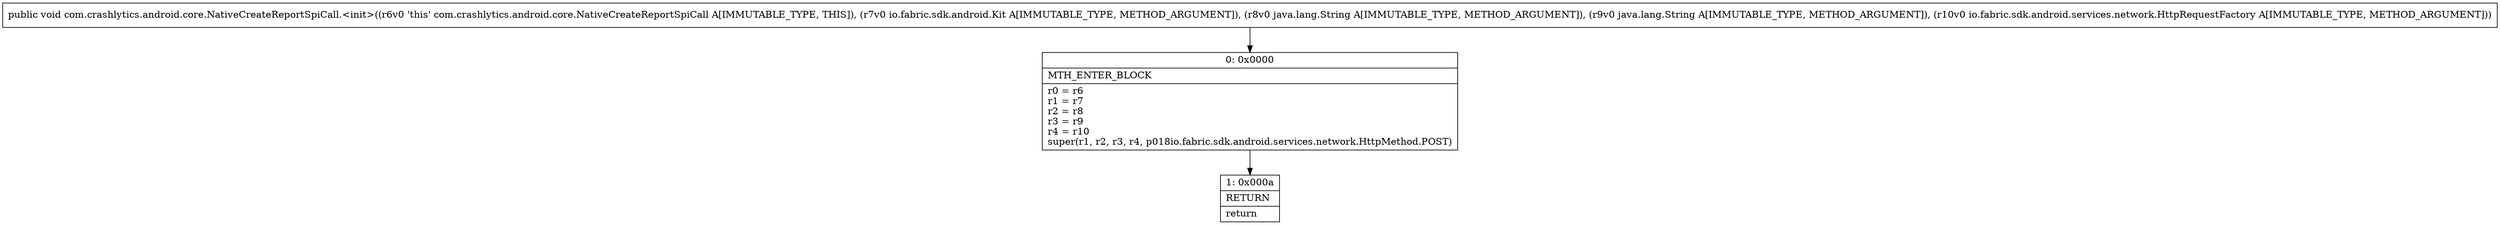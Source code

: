digraph "CFG forcom.crashlytics.android.core.NativeCreateReportSpiCall.\<init\>(Lio\/fabric\/sdk\/android\/Kit;Ljava\/lang\/String;Ljava\/lang\/String;Lio\/fabric\/sdk\/android\/services\/network\/HttpRequestFactory;)V" {
Node_0 [shape=record,label="{0\:\ 0x0000|MTH_ENTER_BLOCK\l|r0 = r6\lr1 = r7\lr2 = r8\lr3 = r9\lr4 = r10\lsuper(r1, r2, r3, r4, p018io.fabric.sdk.android.services.network.HttpMethod.POST)\l}"];
Node_1 [shape=record,label="{1\:\ 0x000a|RETURN\l|return\l}"];
MethodNode[shape=record,label="{public void com.crashlytics.android.core.NativeCreateReportSpiCall.\<init\>((r6v0 'this' com.crashlytics.android.core.NativeCreateReportSpiCall A[IMMUTABLE_TYPE, THIS]), (r7v0 io.fabric.sdk.android.Kit A[IMMUTABLE_TYPE, METHOD_ARGUMENT]), (r8v0 java.lang.String A[IMMUTABLE_TYPE, METHOD_ARGUMENT]), (r9v0 java.lang.String A[IMMUTABLE_TYPE, METHOD_ARGUMENT]), (r10v0 io.fabric.sdk.android.services.network.HttpRequestFactory A[IMMUTABLE_TYPE, METHOD_ARGUMENT])) }"];
MethodNode -> Node_0;
Node_0 -> Node_1;
}

